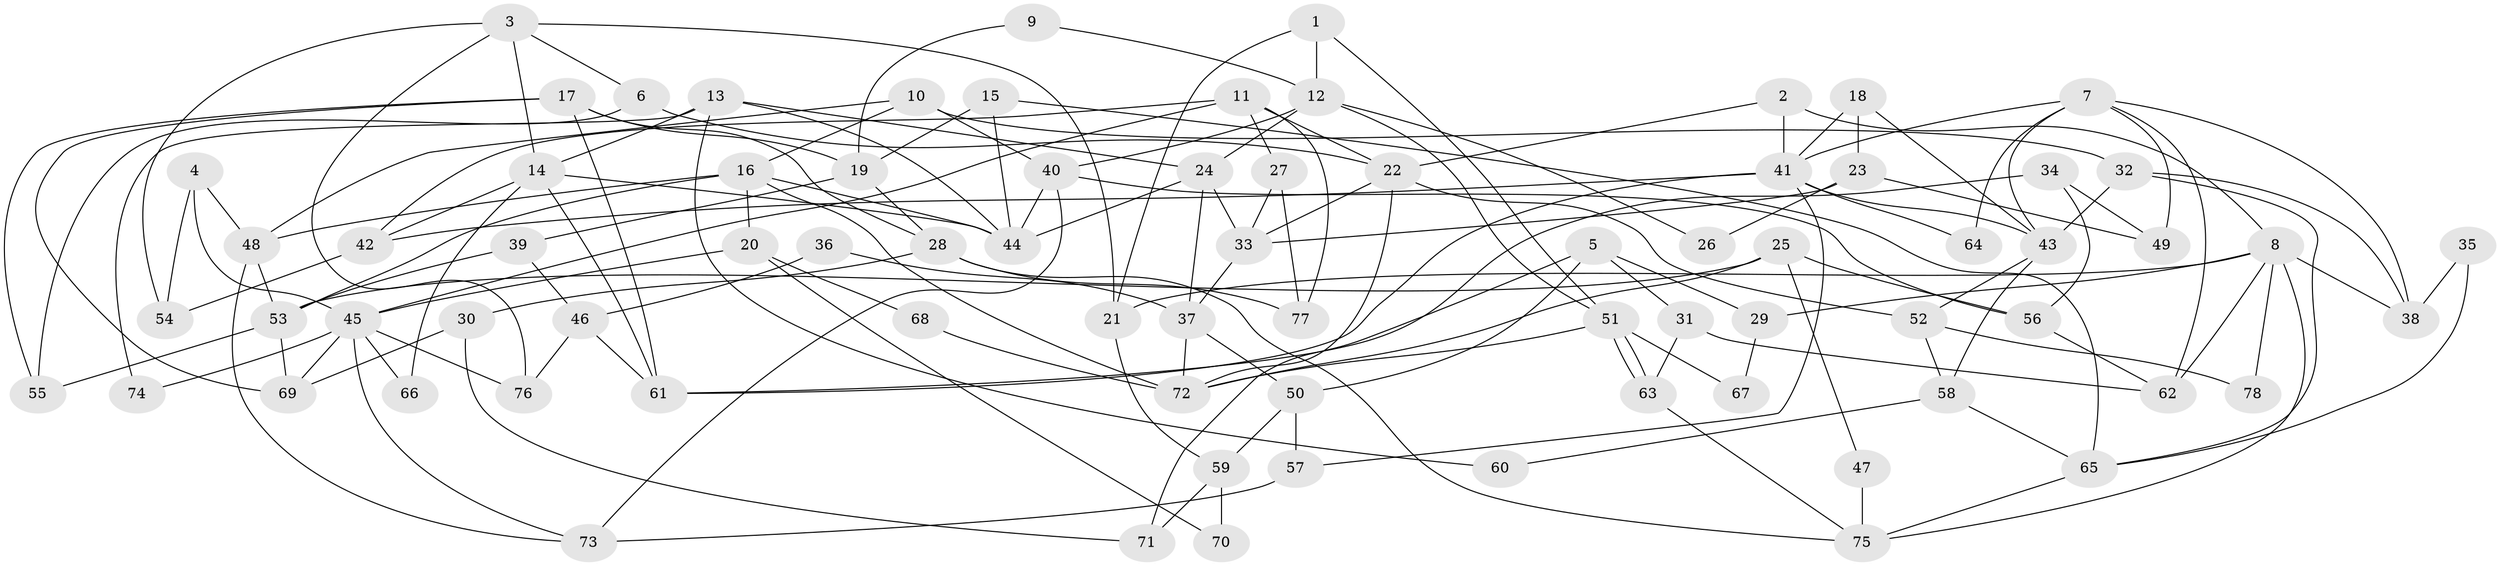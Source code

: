 // Generated by graph-tools (version 1.1) at 2025/15/03/09/25 04:15:08]
// undirected, 78 vertices, 156 edges
graph export_dot {
graph [start="1"]
  node [color=gray90,style=filled];
  1;
  2;
  3;
  4;
  5;
  6;
  7;
  8;
  9;
  10;
  11;
  12;
  13;
  14;
  15;
  16;
  17;
  18;
  19;
  20;
  21;
  22;
  23;
  24;
  25;
  26;
  27;
  28;
  29;
  30;
  31;
  32;
  33;
  34;
  35;
  36;
  37;
  38;
  39;
  40;
  41;
  42;
  43;
  44;
  45;
  46;
  47;
  48;
  49;
  50;
  51;
  52;
  53;
  54;
  55;
  56;
  57;
  58;
  59;
  60;
  61;
  62;
  63;
  64;
  65;
  66;
  67;
  68;
  69;
  70;
  71;
  72;
  73;
  74;
  75;
  76;
  77;
  78;
  1 -- 12;
  1 -- 21;
  1 -- 51;
  2 -- 22;
  2 -- 8;
  2 -- 41;
  3 -- 6;
  3 -- 14;
  3 -- 21;
  3 -- 54;
  3 -- 76;
  4 -- 54;
  4 -- 48;
  4 -- 45;
  5 -- 50;
  5 -- 71;
  5 -- 29;
  5 -- 31;
  6 -- 55;
  6 -- 22;
  7 -- 43;
  7 -- 41;
  7 -- 38;
  7 -- 49;
  7 -- 62;
  7 -- 64;
  8 -- 62;
  8 -- 38;
  8 -- 21;
  8 -- 29;
  8 -- 75;
  8 -- 78;
  9 -- 12;
  9 -- 19;
  10 -- 48;
  10 -- 16;
  10 -- 32;
  10 -- 40;
  11 -- 42;
  11 -- 22;
  11 -- 27;
  11 -- 45;
  11 -- 77;
  12 -- 51;
  12 -- 40;
  12 -- 24;
  12 -- 26;
  13 -- 44;
  13 -- 24;
  13 -- 14;
  13 -- 60;
  13 -- 74;
  14 -- 61;
  14 -- 42;
  14 -- 44;
  14 -- 66;
  15 -- 44;
  15 -- 19;
  15 -- 65;
  16 -- 72;
  16 -- 48;
  16 -- 20;
  16 -- 44;
  16 -- 53;
  17 -- 28;
  17 -- 61;
  17 -- 19;
  17 -- 55;
  17 -- 69;
  18 -- 41;
  18 -- 43;
  18 -- 23;
  19 -- 39;
  19 -- 28;
  20 -- 45;
  20 -- 68;
  20 -- 70;
  21 -- 59;
  22 -- 33;
  22 -- 72;
  22 -- 52;
  23 -- 33;
  23 -- 26;
  23 -- 49;
  24 -- 44;
  24 -- 33;
  24 -- 37;
  25 -- 56;
  25 -- 53;
  25 -- 47;
  25 -- 72;
  27 -- 33;
  27 -- 77;
  28 -- 77;
  28 -- 30;
  28 -- 75;
  29 -- 67;
  30 -- 69;
  30 -- 71;
  31 -- 63;
  31 -- 62;
  32 -- 65;
  32 -- 38;
  32 -- 43;
  33 -- 37;
  34 -- 49;
  34 -- 56;
  34 -- 61;
  35 -- 65;
  35 -- 38;
  36 -- 46;
  36 -- 37;
  37 -- 72;
  37 -- 50;
  39 -- 53;
  39 -- 46;
  40 -- 44;
  40 -- 56;
  40 -- 73;
  41 -- 43;
  41 -- 42;
  41 -- 57;
  41 -- 61;
  41 -- 64;
  42 -- 54;
  43 -- 52;
  43 -- 58;
  45 -- 66;
  45 -- 69;
  45 -- 73;
  45 -- 74;
  45 -- 76;
  46 -- 76;
  46 -- 61;
  47 -- 75;
  48 -- 73;
  48 -- 53;
  50 -- 57;
  50 -- 59;
  51 -- 63;
  51 -- 63;
  51 -- 67;
  51 -- 72;
  52 -- 58;
  52 -- 78;
  53 -- 69;
  53 -- 55;
  56 -- 62;
  57 -- 73;
  58 -- 65;
  58 -- 60;
  59 -- 70;
  59 -- 71;
  63 -- 75;
  65 -- 75;
  68 -- 72;
}
